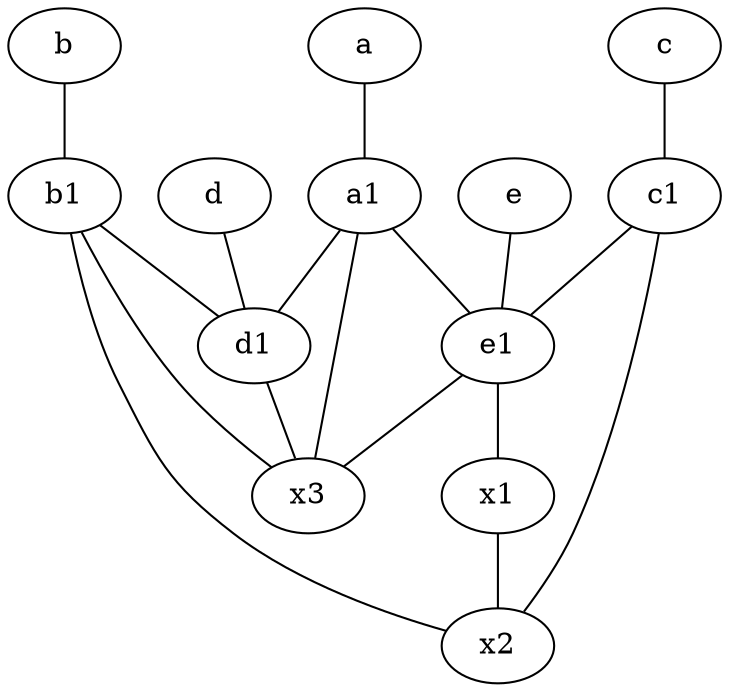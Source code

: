 graph {
	c1 [pos="4.5,3!"]
	a [pos="8,2!"]
	x2
	x3
	e [pos="7,9!"]
	c [pos="4.5,2!"]
	b1 [pos="9,4!"]
	d1 [pos="3,5!"]
	b [pos="10,4!"]
	e1 [pos="7,7!"]
	x1
	d [pos="2,5!"]
	a1 [pos="8,3!"]
	a1 -- e1
	b1 -- x2
	d -- d1
	a1 -- x3
	b1 -- x3
	e1 -- x1
	b -- b1
	x1 -- x2
	e -- e1
	b1 -- d1
	a1 -- d1
	c -- c1
	a -- a1
	d1 -- x3
	c1 -- e1
	e1 -- x3
	c1 -- x2
}
